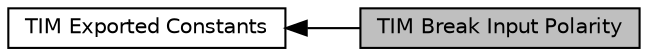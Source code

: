 digraph "TIM Break Input Polarity"
{
  edge [fontname="Helvetica",fontsize="10",labelfontname="Helvetica",labelfontsize="10"];
  node [fontname="Helvetica",fontsize="10",shape=box];
  rankdir=LR;
  Node1 [label="TIM Break Input Polarity",height=0.2,width=0.4,color="black", fillcolor="grey75", style="filled", fontcolor="black",tooltip=" "];
  Node2 [label="TIM Exported Constants",height=0.2,width=0.4,color="black", fillcolor="white", style="filled",URL="$group___t_i_m___exported___constants.html",tooltip=" "];
  Node2->Node1 [shape=plaintext, dir="back", style="solid"];
}
